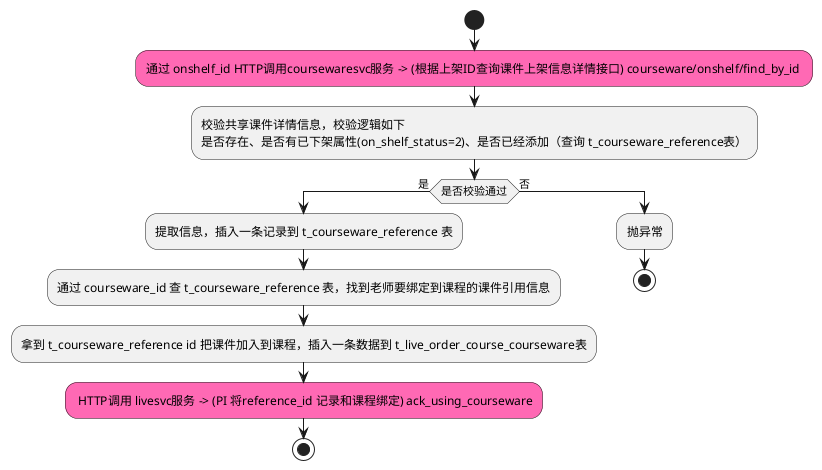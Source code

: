 @startuml activity-19
|liveteachsvc|
start
#HotPink:通过 onshelf_id HTTP调用coursewaresvc服务 -> (根据上架ID查询课件上架信息详情接口) courseware/onshelf/find_by_id ;
|liveteachsvc|
        :校验共享课件详情信息，校验逻辑如下
是否存在、是否有已下架属性(on_shelf_status=2)、是否已经添加（查询 t_courseware_reference表）;
if(是否校验通过) then (是)
:提取信息，插入一条记录到 t_courseware_reference 表;
:通过 courseware_id 查 t_courseware_reference 表，找到老师要绑定到课程的课件引用信息;
:拿到 t_courseware_reference id 把课件加入到课程，插入一条数据到 t_live_order_course_courseware表;
#HotPink: HTTP调用 livesvc服务 -> (PI 将reference_id 记录和课程绑定) ack_using_courseware;
stop
else (否)
:抛异常;
stop
@enduml